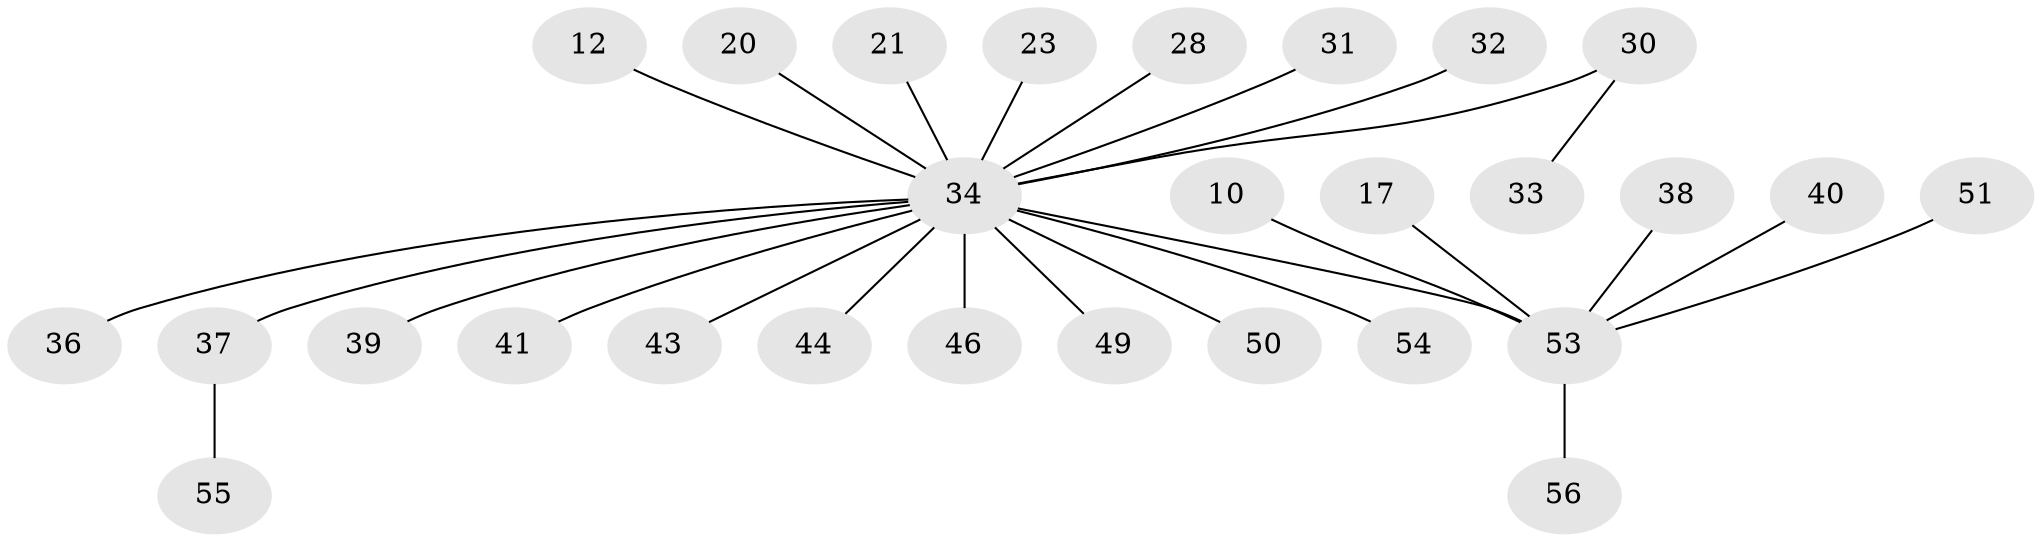 // original degree distribution, {11: 0.017857142857142856, 17: 0.017857142857142856, 4: 0.07142857142857142, 6: 0.05357142857142857, 5: 0.03571428571428571, 1: 0.48214285714285715, 2: 0.21428571428571427, 8: 0.017857142857142856, 3: 0.08928571428571429}
// Generated by graph-tools (version 1.1) at 2025/48/03/09/25 04:48:52]
// undirected, 28 vertices, 27 edges
graph export_dot {
graph [start="1"]
  node [color=gray90,style=filled];
  10;
  12;
  17;
  20 [super="+8"];
  21;
  23;
  28;
  30;
  31;
  32 [super="+15"];
  33;
  34 [super="+3+22+11+6"];
  36;
  37 [super="+7+24+25"];
  38;
  39;
  40;
  41;
  43;
  44;
  46;
  49;
  50 [super="+29"];
  51;
  53 [super="+16+48+27+47+52"];
  54 [super="+35"];
  55;
  56;
  10 -- 53;
  12 -- 34;
  17 -- 53;
  20 -- 34 [weight=4];
  21 -- 34 [weight=3];
  23 -- 34;
  28 -- 34;
  30 -- 33;
  30 -- 34 [weight=3];
  31 -- 34;
  32 -- 34;
  34 -- 43;
  34 -- 36;
  34 -- 39;
  34 -- 41;
  34 -- 44;
  34 -- 46;
  34 -- 49;
  34 -- 53 [weight=7];
  34 -- 50;
  34 -- 54;
  34 -- 37 [weight=3];
  37 -- 55;
  38 -- 53;
  40 -- 53;
  51 -- 53;
  53 -- 56;
}
